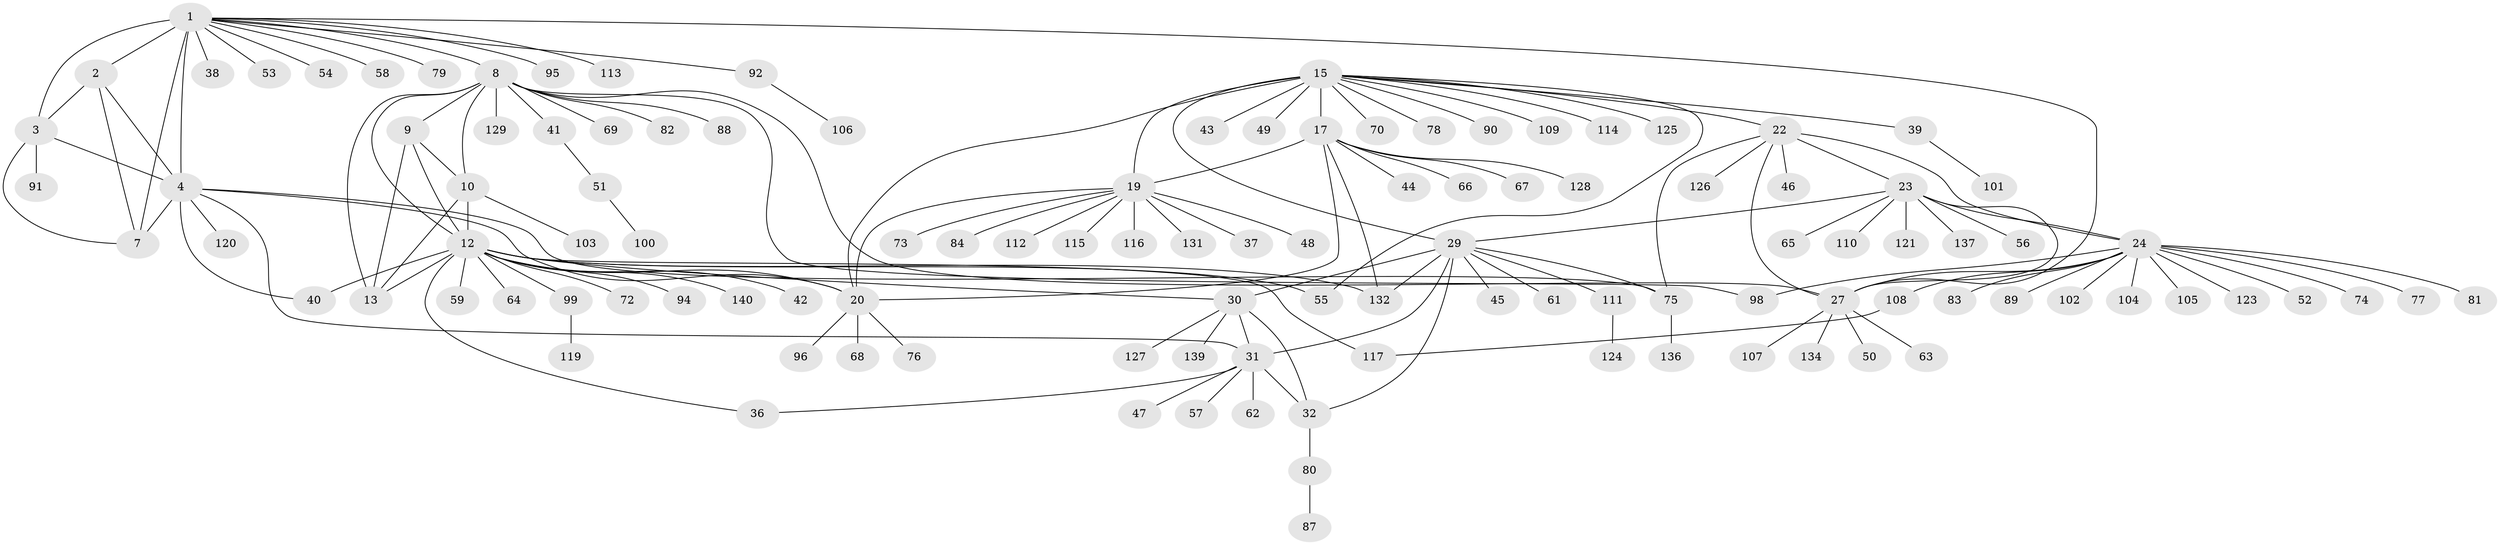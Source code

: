 // Generated by graph-tools (version 1.1) at 2025/24/03/03/25 07:24:11]
// undirected, 115 vertices, 150 edges
graph export_dot {
graph [start="1"]
  node [color=gray90,style=filled];
  1 [super="+5"];
  2 [super="+85"];
  3;
  4 [super="+6"];
  7;
  8 [super="+11"];
  9;
  10 [super="+71"];
  12 [super="+14"];
  13;
  15 [super="+16"];
  17 [super="+18"];
  19 [super="+21"];
  20 [super="+138"];
  22 [super="+25"];
  23 [super="+26"];
  24 [super="+97"];
  27 [super="+28"];
  29 [super="+34"];
  30 [super="+35"];
  31 [super="+33"];
  32;
  36;
  37;
  38;
  39;
  40;
  41;
  42;
  43;
  44;
  45;
  46;
  47 [super="+60"];
  48;
  49;
  50;
  51 [super="+86"];
  52;
  53;
  54;
  55;
  56;
  57;
  58;
  59;
  61;
  62;
  63;
  64;
  65;
  66;
  67;
  68;
  69;
  70;
  72;
  73;
  74;
  75 [super="+93"];
  76;
  77;
  78;
  79;
  80;
  81;
  82;
  83;
  84;
  87;
  88;
  89 [super="+122"];
  90;
  91;
  92;
  94;
  95;
  96;
  98;
  99 [super="+133"];
  100;
  101;
  102;
  103;
  104;
  105;
  106;
  107;
  108;
  109;
  110;
  111 [super="+118"];
  112;
  113;
  114;
  115;
  116;
  117 [super="+130"];
  119;
  120;
  121;
  123;
  124;
  125;
  126;
  127;
  128;
  129;
  131;
  132 [super="+135"];
  134;
  136;
  137;
  139;
  140;
  1 -- 2 [weight=2];
  1 -- 3 [weight=2];
  1 -- 4 [weight=4];
  1 -- 7 [weight=2];
  1 -- 27;
  1 -- 53;
  1 -- 54;
  1 -- 58;
  1 -- 79;
  1 -- 92;
  1 -- 95;
  1 -- 38;
  1 -- 8;
  1 -- 113;
  2 -- 3;
  2 -- 4 [weight=2];
  2 -- 7;
  3 -- 4 [weight=2];
  3 -- 7;
  3 -- 91;
  4 -- 7 [weight=2];
  4 -- 20;
  4 -- 40;
  4 -- 75;
  4 -- 120;
  4 -- 31;
  8 -- 9 [weight=2];
  8 -- 10 [weight=2];
  8 -- 12 [weight=4];
  8 -- 13 [weight=2];
  8 -- 41;
  8 -- 69;
  8 -- 98;
  8 -- 129;
  8 -- 82;
  8 -- 88;
  8 -- 27;
  9 -- 10;
  9 -- 12 [weight=2];
  9 -- 13;
  10 -- 12 [weight=2];
  10 -- 13;
  10 -- 103;
  12 -- 13 [weight=2];
  12 -- 30;
  12 -- 42;
  12 -- 64;
  12 -- 72;
  12 -- 94;
  12 -- 99;
  12 -- 140;
  12 -- 36;
  12 -- 132;
  12 -- 40;
  12 -- 20;
  12 -- 55;
  12 -- 59;
  12 -- 117;
  15 -- 17 [weight=4];
  15 -- 19 [weight=4];
  15 -- 20 [weight=2];
  15 -- 43;
  15 -- 55;
  15 -- 78;
  15 -- 109;
  15 -- 114;
  15 -- 125;
  15 -- 70;
  15 -- 39;
  15 -- 49;
  15 -- 90;
  15 -- 22;
  15 -- 29;
  17 -- 19 [weight=4];
  17 -- 20 [weight=2];
  17 -- 66;
  17 -- 132;
  17 -- 128;
  17 -- 67;
  17 -- 44;
  19 -- 20 [weight=2];
  19 -- 48;
  19 -- 73;
  19 -- 84;
  19 -- 131;
  19 -- 37;
  19 -- 112;
  19 -- 115;
  19 -- 116;
  20 -- 68;
  20 -- 76;
  20 -- 96;
  22 -- 23 [weight=4];
  22 -- 24 [weight=2];
  22 -- 27 [weight=4];
  22 -- 126;
  22 -- 75;
  22 -- 46;
  23 -- 24 [weight=2];
  23 -- 27 [weight=4];
  23 -- 29;
  23 -- 56;
  23 -- 110;
  23 -- 121;
  23 -- 65;
  23 -- 137;
  24 -- 27 [weight=2];
  24 -- 52;
  24 -- 74;
  24 -- 77;
  24 -- 81;
  24 -- 83;
  24 -- 89;
  24 -- 98;
  24 -- 104;
  24 -- 105;
  24 -- 108;
  24 -- 123;
  24 -- 102;
  27 -- 107;
  27 -- 50;
  27 -- 134;
  27 -- 63;
  29 -- 30 [weight=4];
  29 -- 31 [weight=4];
  29 -- 32 [weight=2];
  29 -- 45;
  29 -- 61;
  29 -- 111;
  29 -- 75;
  29 -- 132;
  30 -- 31 [weight=4];
  30 -- 32 [weight=2];
  30 -- 139;
  30 -- 127;
  31 -- 32 [weight=2];
  31 -- 36;
  31 -- 47;
  31 -- 57;
  31 -- 62;
  32 -- 80;
  39 -- 101;
  41 -- 51;
  51 -- 100;
  75 -- 136;
  80 -- 87;
  92 -- 106;
  99 -- 119;
  108 -- 117;
  111 -- 124;
}
